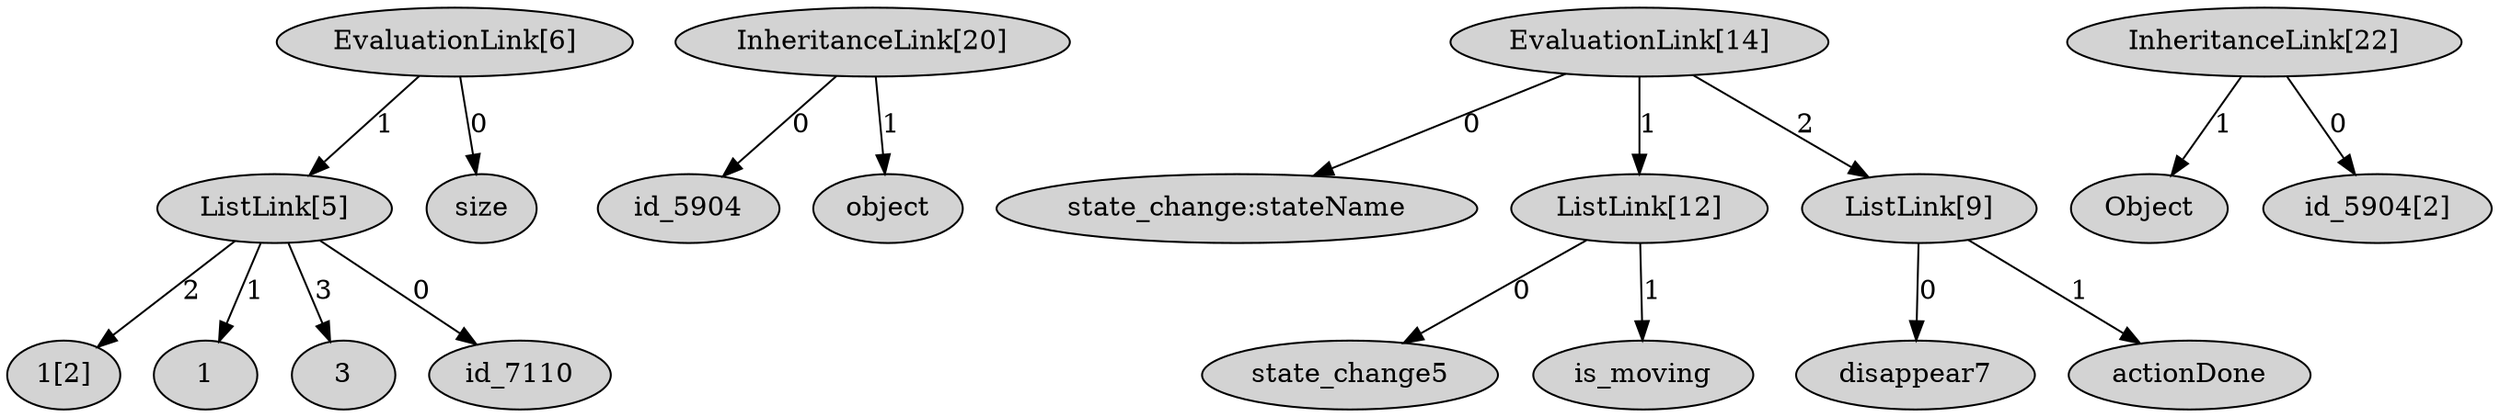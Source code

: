 
                digraph visualisation{ 
                    node[style = filled]
                    "EvaluationLink[6]" [];
"id_5904" [];
"state_change:stateName" [];
"1[2]" [];
"InheritanceLink[20]" [];
"Object" [];
"ListLink[5]" [];
"object" [];
"ListLink[12]" [];
"1" [];
"state_change5" [];
"id_5904[2]" [];
"InheritanceLink[22]" [];
"3" [];
"ListLink[9]" [];
"EvaluationLink[14]" [];
"disappear7" [];
"is_moving" [];
"actionDone" [];
"id_7110" [];
"size" [];
"EvaluationLink[6]" -> "ListLink[5]" [label="1"];
"EvaluationLink[6]" -> "size" [label="0"];
"InheritanceLink[20]" -> "id_5904" [label="0"];
"InheritanceLink[20]" -> "object" [label="1"];
"ListLink[5]" -> "1" [label="1"];
"ListLink[5]" -> "id_7110" [label="0"];
"ListLink[5]" -> "3" [label="3"];
"ListLink[5]" -> "1[2]" [label="2"];
"ListLink[12]" -> "state_change5" [label="0"];
"ListLink[12]" -> "is_moving" [label="1"];
"InheritanceLink[22]" -> "id_5904[2]" [label="0"];
"InheritanceLink[22]" -> "Object" [label="1"];
"ListLink[9]" -> "disappear7" [label="0"];
"ListLink[9]" -> "actionDone" [label="1"];
"EvaluationLink[14]" -> "state_change:stateName" [label="0"];
"EvaluationLink[14]" -> "ListLink[9]" [label="2"];
"EvaluationLink[14]" -> "ListLink[12]" [label="1"];

                    }
            